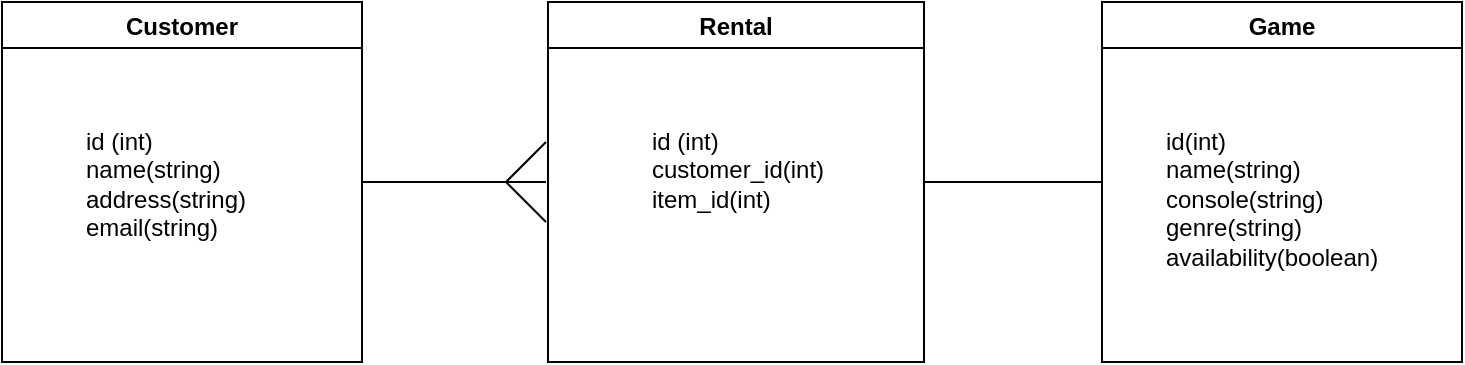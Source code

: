 <mxfile version="10.7.1" type="device"><diagram id="Oz0h3LS-MKCc6K_Y1Xdu" name="Page-1"><mxGraphModel dx="892" dy="495" grid="1" gridSize="10" guides="1" tooltips="1" connect="1" arrows="1" fold="1" page="1" pageScale="1" pageWidth="827" pageHeight="1169" math="0" shadow="0"><root><mxCell id="0"/><mxCell id="1" parent="0"/><mxCell id="qG2RfCMNwgI8g-bNxnuY-12" value="Customer" style="swimlane;startSize=23;" vertex="1" parent="1"><mxGeometry x="48" y="40" width="180" height="180" as="geometry"/></mxCell><mxCell id="qG2RfCMNwgI8g-bNxnuY-15" value="&lt;div&gt;id (int)&lt;/div&gt;&lt;div&gt;name(string)&lt;/div&gt;&lt;div&gt;address(string)&lt;/div&gt;&lt;div&gt;email(string)&lt;/div&gt;" style="text;html=1;resizable=0;points=[];autosize=1;align=left;verticalAlign=top;spacingTop=-4;" vertex="1" parent="qG2RfCMNwgI8g-bNxnuY-12"><mxGeometry x="40" y="60" width="100" height="60" as="geometry"/></mxCell><mxCell id="qG2RfCMNwgI8g-bNxnuY-13" value="Game" style="swimlane;startSize=23;" vertex="1" parent="1"><mxGeometry x="598" y="40" width="180" height="180" as="geometry"/></mxCell><mxCell id="qG2RfCMNwgI8g-bNxnuY-17" value="&lt;span&gt;id(int)&lt;/span&gt;&lt;br&gt;&lt;span&gt;name(string)&lt;/span&gt;&lt;br&gt;&lt;span&gt;console(string)&lt;/span&gt;&lt;br&gt;&lt;span&gt;genre(string)&lt;/span&gt;&lt;br&gt;&lt;span&gt;availability(boolean)&lt;/span&gt;" style="text;html=1;resizable=0;points=[];autosize=1;align=left;verticalAlign=top;spacingTop=-4;" vertex="1" parent="qG2RfCMNwgI8g-bNxnuY-13"><mxGeometry x="30" y="60" width="120" height="70" as="geometry"/></mxCell><mxCell id="qG2RfCMNwgI8g-bNxnuY-14" value="Rental" style="swimlane;" vertex="1" parent="1"><mxGeometry x="321" y="40" width="188" height="180" as="geometry"/></mxCell><mxCell id="qG2RfCMNwgI8g-bNxnuY-16" value="&lt;span&gt;id (int)&lt;/span&gt;&lt;br&gt;&lt;span&gt;customer_id(int)&lt;/span&gt;&lt;br&gt;&lt;span&gt;item_id(int)&lt;/span&gt;" style="text;html=1;resizable=0;points=[];autosize=1;align=left;verticalAlign=top;spacingTop=-4;" vertex="1" parent="1"><mxGeometry x="370.5" y="100" width="100" height="40" as="geometry"/></mxCell><mxCell id="qG2RfCMNwgI8g-bNxnuY-18" value="" style="endArrow=none;html=1;exitX=1;exitY=0.5;exitDx=0;exitDy=0;" edge="1" parent="1" source="qG2RfCMNwgI8g-bNxnuY-12"><mxGeometry width="50" height="50" relative="1" as="geometry"><mxPoint x="50" y="290" as="sourcePoint"/><mxPoint x="320" y="130" as="targetPoint"/></mxGeometry></mxCell><mxCell id="qG2RfCMNwgI8g-bNxnuY-19" value="" style="endArrow=none;html=1;entryX=0;entryY=0.5;entryDx=0;entryDy=0;exitX=1;exitY=0.5;exitDx=0;exitDy=0;" edge="1" parent="1" source="qG2RfCMNwgI8g-bNxnuY-14" target="qG2RfCMNwgI8g-bNxnuY-13"><mxGeometry width="50" height="50" relative="1" as="geometry"><mxPoint x="50" y="290" as="sourcePoint"/><mxPoint x="100" y="240" as="targetPoint"/></mxGeometry></mxCell><mxCell id="qG2RfCMNwgI8g-bNxnuY-20" value="" style="endArrow=none;html=1;" edge="1" parent="1"><mxGeometry width="50" height="50" relative="1" as="geometry"><mxPoint x="300" y="130" as="sourcePoint"/><mxPoint x="320" y="150" as="targetPoint"/></mxGeometry></mxCell><mxCell id="qG2RfCMNwgI8g-bNxnuY-21" value="" style="endArrow=none;html=1;" edge="1" parent="1"><mxGeometry width="50" height="50" relative="1" as="geometry"><mxPoint x="320" y="110" as="sourcePoint"/><mxPoint x="300" y="130" as="targetPoint"/></mxGeometry></mxCell></root></mxGraphModel></diagram></mxfile>